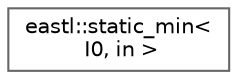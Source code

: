 digraph "类继承关系图"
{
 // LATEX_PDF_SIZE
  bgcolor="transparent";
  edge [fontname=Helvetica,fontsize=10,labelfontname=Helvetica,labelfontsize=10];
  node [fontname=Helvetica,fontsize=10,shape=box,height=0.2,width=0.4];
  rankdir="LR";
  Node0 [id="Node000000",label="eastl::static_min\<\l I0, in \>",height=0.2,width=0.4,color="grey40", fillcolor="white", style="filled",URL="$structeastl_1_1static__min.html",tooltip=" "];
}
